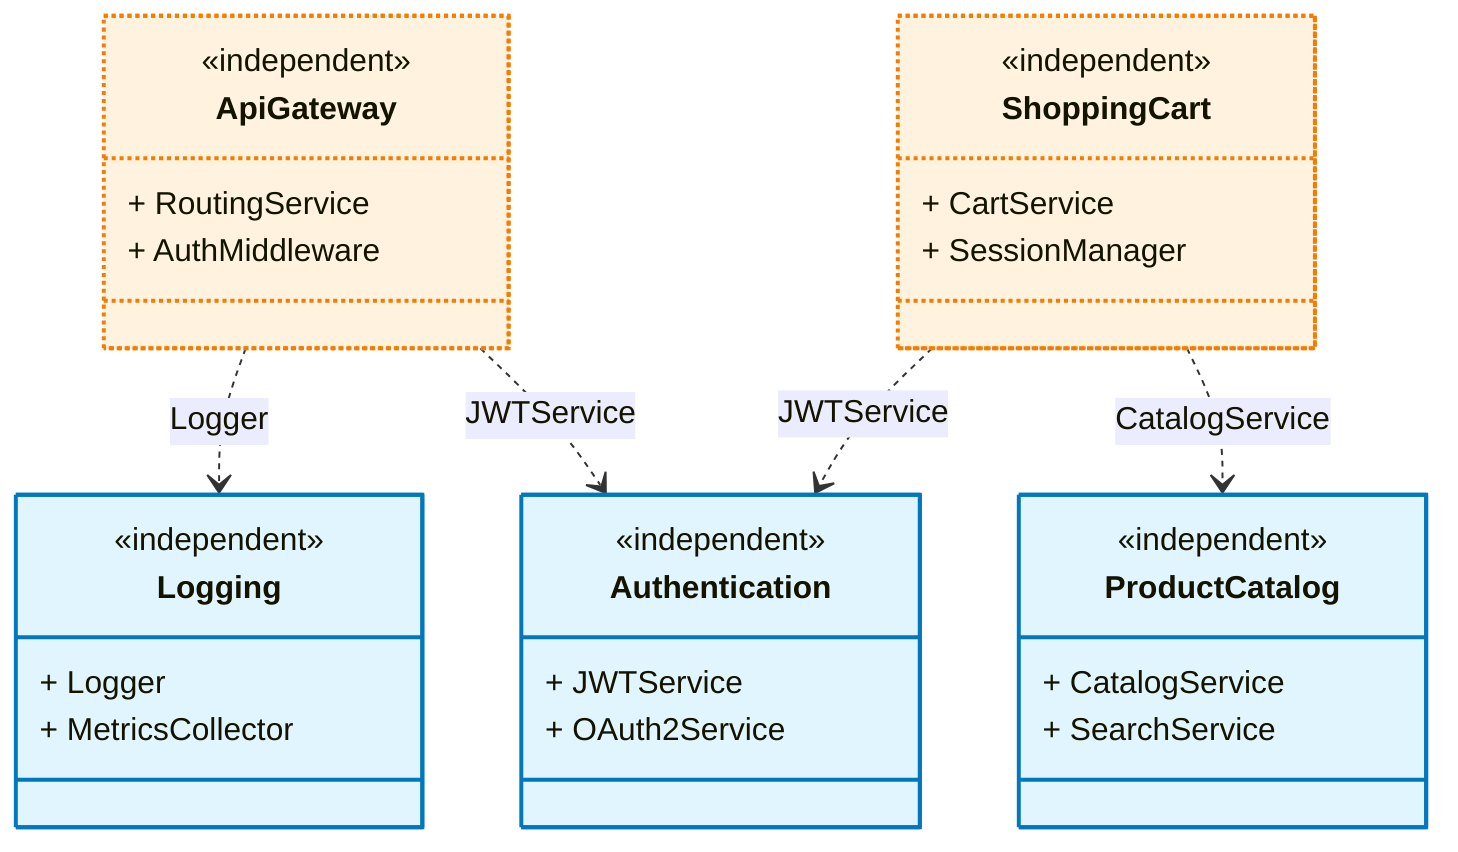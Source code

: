 ---
config:
  class:
    hideEmptyMembersBox: true
---
classDiagram
direction TB
    class ApiGateway {
        + RoutingService
        + AuthMiddleware
    }
    class Authentication {
        + JWTService
        + OAuth2Service
    }
    class ProductCatalog {
        + CatalogService
        + SearchService
    }
    class ShoppingCart {
        + CartService
        + SessionManager
    }
    class Logging {
        + Logger
        + MetricsCollector
    }

    <<independent>> ApiGateway
    <<independent>> Authentication
    <<independent>> ProductCatalog
    <<independent>> ShoppingCart
    <<independent>> Logging
    <<unused>> ApiGateway
    <<unused>> ShoppingCart

    ApiGateway ..> Authentication : JWTService
    ApiGateway ..> Logging : Logger
    ShoppingCart ..> ProductCatalog : CatalogService
    ShoppingCart ..> Authentication : JWTService

    class ApiGateway:::independent
    class Authentication:::independent
    class ProductCatalog:::independent
    class ShoppingCart:::independent
    class Logging:::independent
    class ApiGateway:::unused
    class ShoppingCart:::unused

    classDef independent fill:#e1f5fe, stroke:#0277bd, stroke-width:2px;
    classDef unused fill:#fff3e0, stroke:#f57c00, stroke-width:2px, stroke-dasharray: 2;